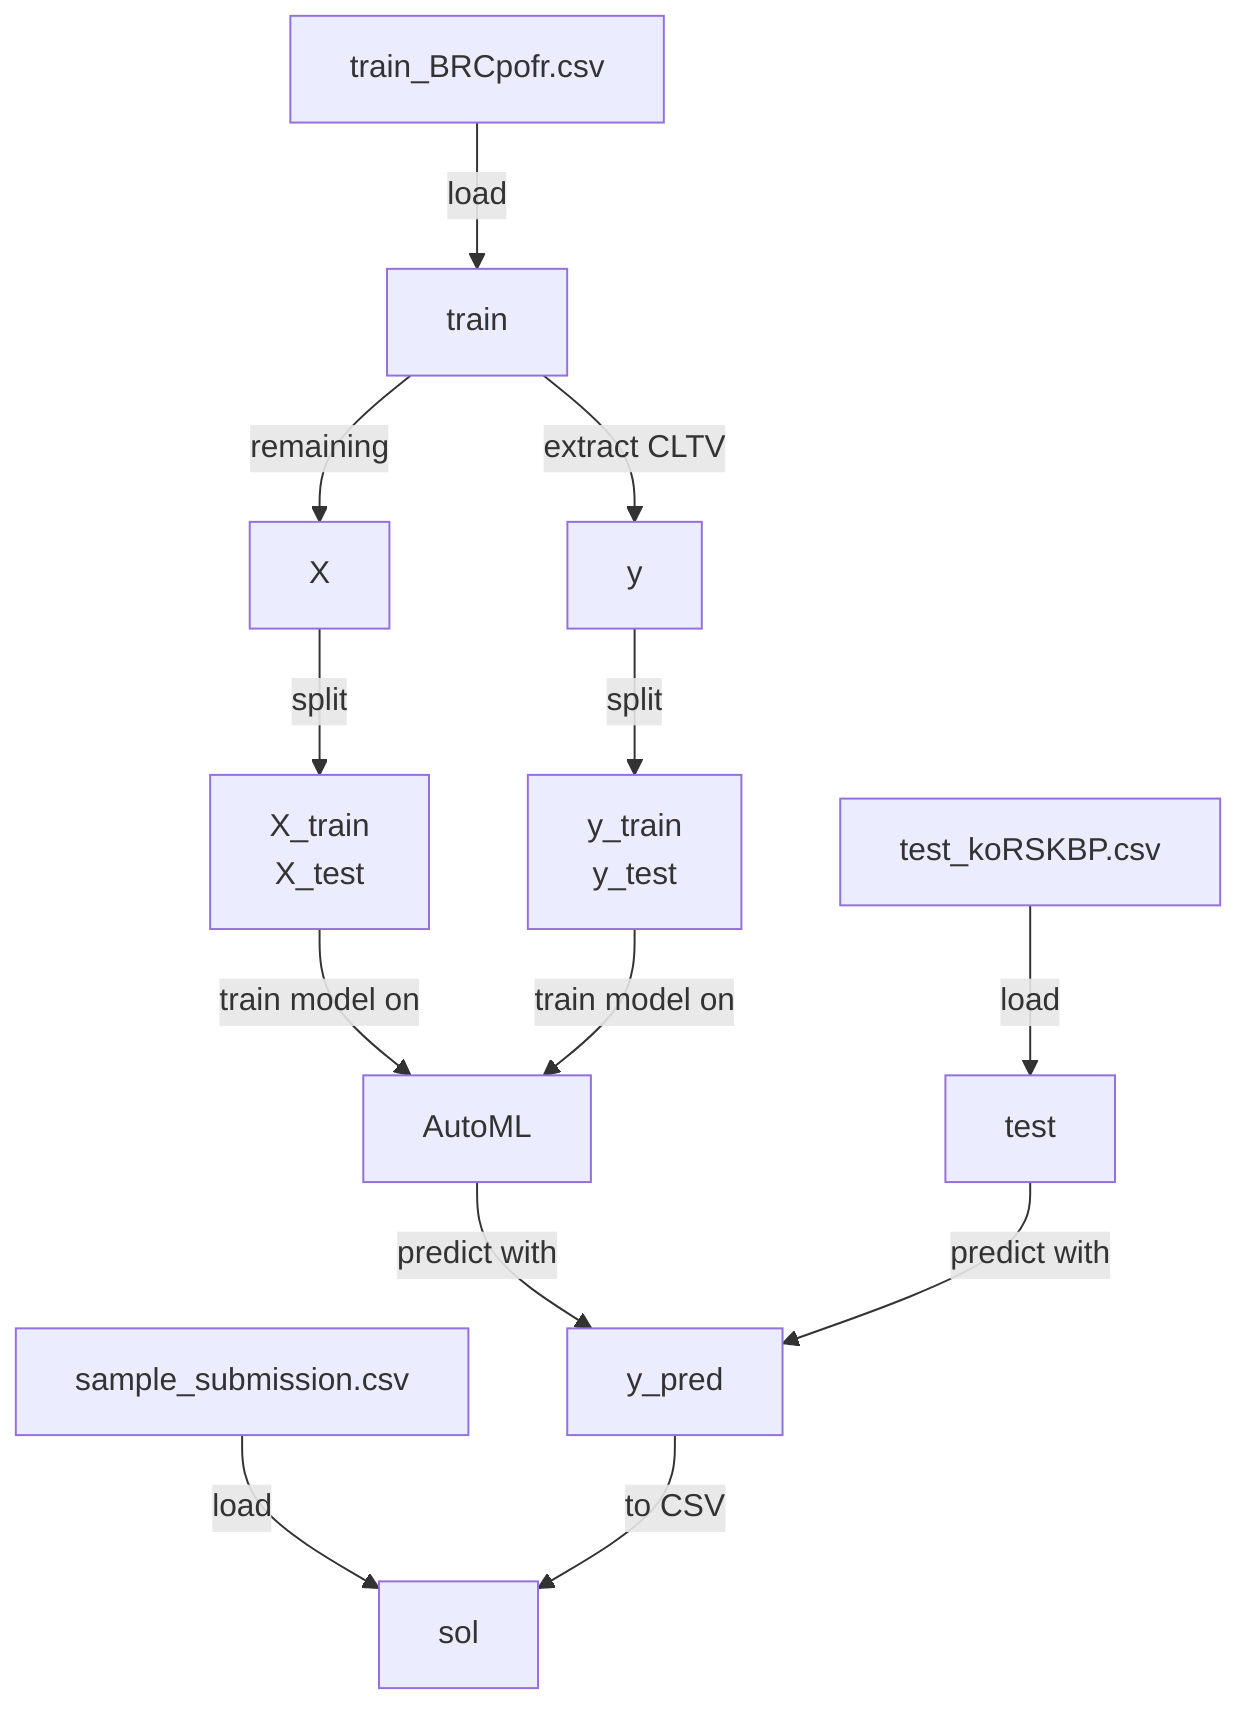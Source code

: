 flowchart TD
    %% Data Sources
    A1["train_BRCpofr.csv"] --> |"load"| B1["train"]
    A2["test_koRSKBP.csv"] --> |"load"| B2["test"]
    A3["sample_submission.csv"] --> |"load"| B3["sol"]

    %% Train Data
    B1 --> |"extract CLTV"| C1["y"]
    B1 --> |"remaining"| C2["X"]

    %% Train-test Split
    C2 --> |"split"| D1["X_train\nX_test"]
    C1 --> |"split"| D2["y_train\ny_test"]

    %% Modeling
    D1 --> |"train model on"| E1["AutoML"]
    D2 --> |"train model on"| E1

    %% Prediction
    E1 --> |"predict with"| F1["y_pred"]
    B2 --> |"predict with"| F1

    %% Submission
    F1 --> |"to CSV"| B3